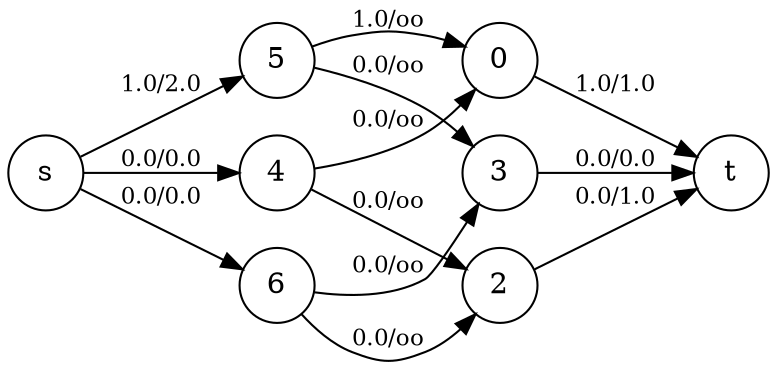 digraph flow {
rankdir = LR;
node [fixedsize=true, shape=circle];
 0 -> t[fontsize=11, label="1.0/1.0"];
 2 -> t[fontsize=11, label="0.0/1.0"];
 3 -> t[fontsize=11, label="0.0/0.0"];
 4 ->  2[fontsize=11, label="0.0/oo"];
 4 ->  0[fontsize=11, label="0.0/oo"];
 5 ->  3[fontsize=11, label="0.0/oo"];
 5 ->  0[fontsize=11, label="1.0/oo"];
 6 ->  3[fontsize=11, label="0.0/oo"];
 6 ->  2[fontsize=11, label="0.0/oo"];
s ->  6[fontsize=11, label="0.0/0.0"];
s ->  5[fontsize=11, label="1.0/2.0"];
s ->  4[fontsize=11, label="0.0/0.0"];
}
